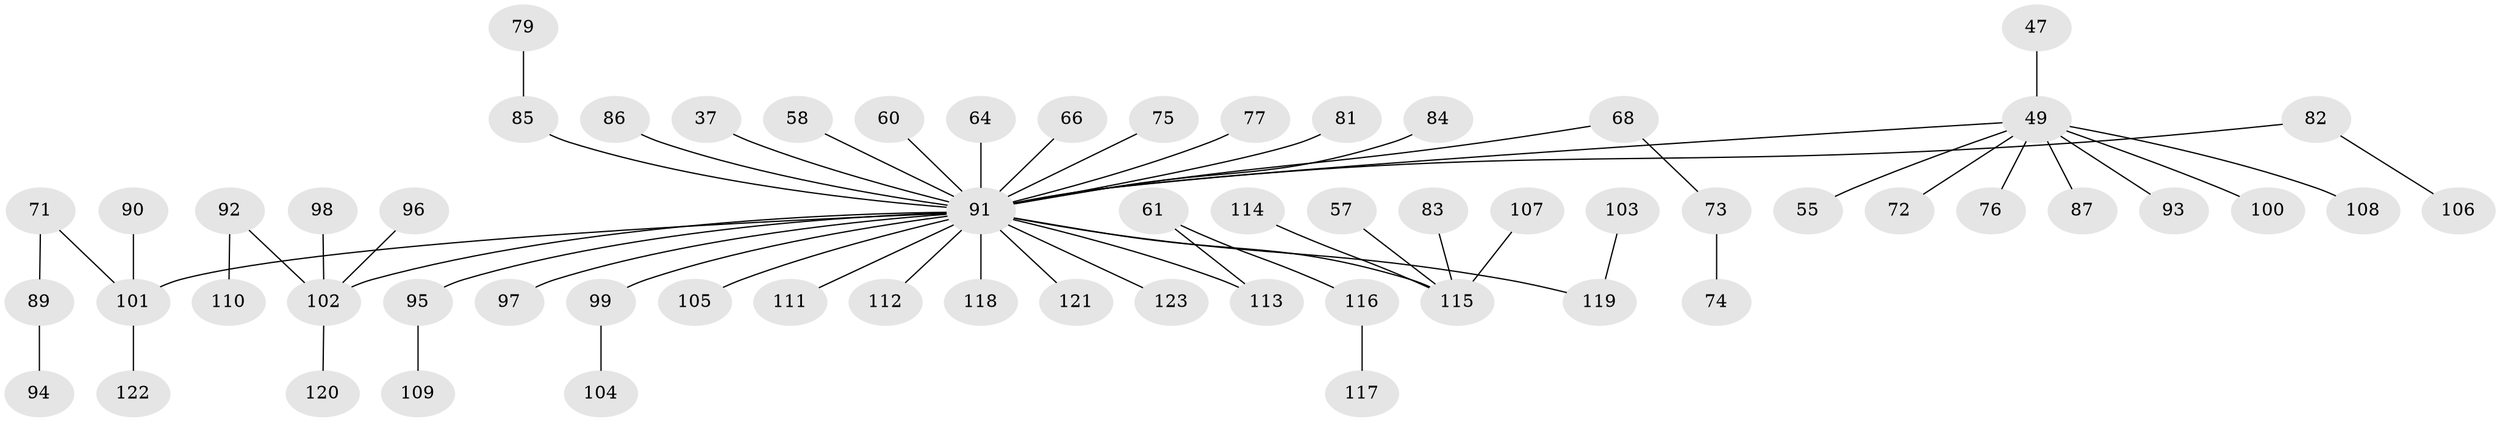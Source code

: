 // original degree distribution, {3: 0.13821138211382114, 5: 0.032520325203252036, 4: 0.08130081300813008, 7: 0.008130081300813009, 2: 0.2845528455284553, 1: 0.45528455284552843}
// Generated by graph-tools (version 1.1) at 2025/53/03/09/25 04:53:00]
// undirected, 61 vertices, 60 edges
graph export_dot {
graph [start="1"]
  node [color=gray90,style=filled];
  37;
  47;
  49 [super="+21+27+31+44+34+39"];
  55;
  57;
  58;
  60;
  61;
  64 [super="+33"];
  66;
  68;
  71;
  72;
  73;
  74;
  75;
  76;
  77;
  79;
  81;
  82;
  83;
  84;
  85 [super="+54"];
  86;
  87;
  89;
  90;
  91 [super="+1+2+70+78+56+16+51+53"];
  92 [super="+67+88"];
  93;
  94;
  95;
  96;
  97;
  98;
  99;
  100;
  101 [super="+28+42"];
  102 [super="+59+63+65+40"];
  103;
  104;
  105;
  106;
  107;
  108;
  109;
  110;
  111;
  112;
  113 [super="+38+50"];
  114;
  115 [super="+62+80"];
  116;
  117;
  118;
  119 [super="+69"];
  120;
  121;
  122;
  123;
  37 -- 91;
  47 -- 49;
  49 -- 72;
  49 -- 93;
  49 -- 108;
  49 -- 55;
  49 -- 87;
  49 -- 76;
  49 -- 100;
  49 -- 91;
  57 -- 115;
  58 -- 91;
  60 -- 91;
  61 -- 116;
  61 -- 113;
  64 -- 91;
  66 -- 91;
  68 -- 73;
  68 -- 91;
  71 -- 89;
  71 -- 101;
  73 -- 74;
  75 -- 91;
  77 -- 91;
  79 -- 85;
  81 -- 91;
  82 -- 106;
  82 -- 91;
  83 -- 115;
  84 -- 91;
  85 -- 91;
  86 -- 91;
  89 -- 94;
  90 -- 101;
  91 -- 95;
  91 -- 97;
  91 -- 101;
  91 -- 102;
  91 -- 105;
  91 -- 111;
  91 -- 112;
  91 -- 121;
  91 -- 115;
  91 -- 99;
  91 -- 119;
  91 -- 123;
  91 -- 113;
  91 -- 118;
  92 -- 110;
  92 -- 102;
  95 -- 109;
  96 -- 102;
  98 -- 102;
  99 -- 104;
  101 -- 122;
  102 -- 120;
  103 -- 119;
  107 -- 115;
  114 -- 115;
  116 -- 117;
}
